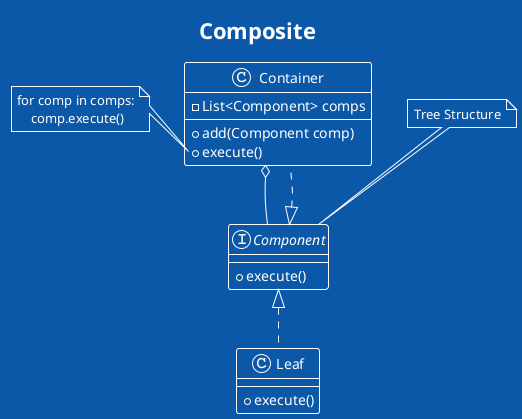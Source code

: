 @startuml Composite
title Composite
!theme amiga

interface Component {
  + execute()
}

note top of Component
  Tree Structure
end note

class Leaf implements Component {
  + execute()
}

class Container implements Component {
  - List<Component> comps
  + add(Component comp)
  + execute()
}

note left of Container::execute
  for comp in comps:
      comp.execute()
end note

Container o-- Component
@enduml